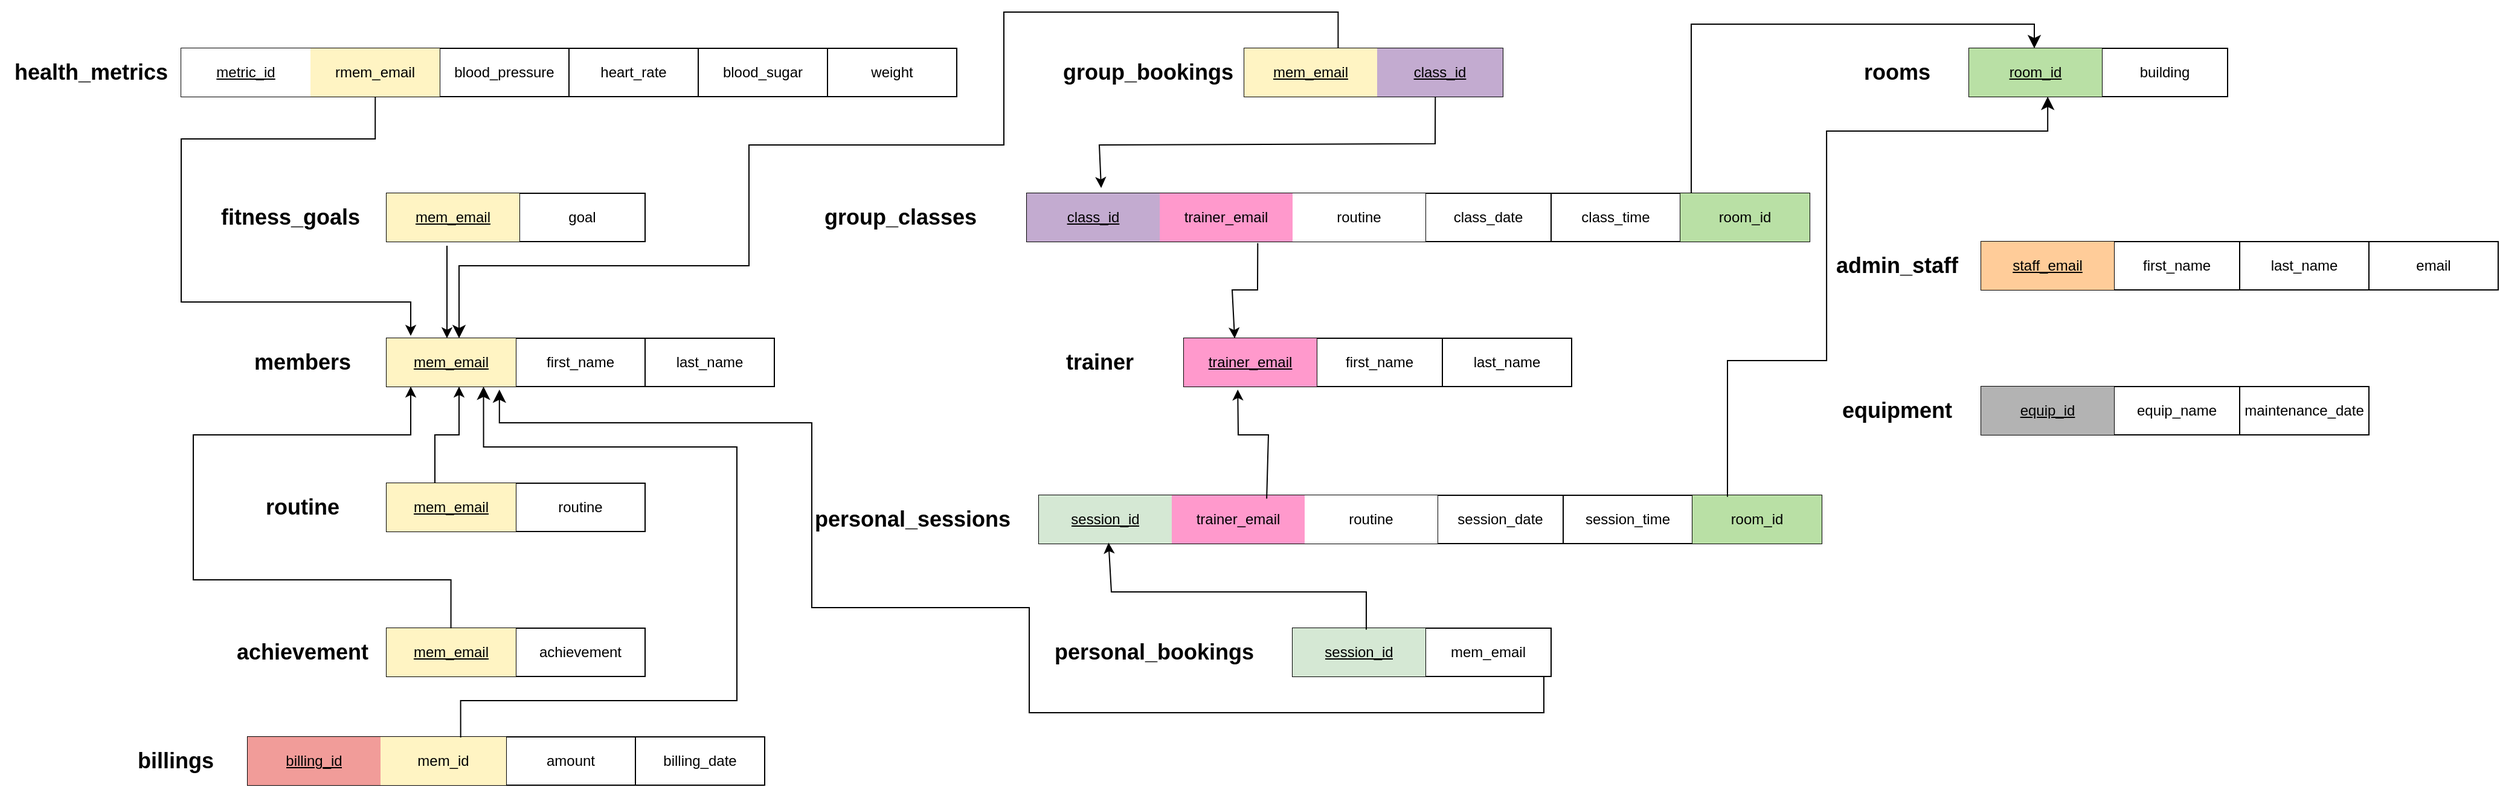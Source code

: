<mxfile version="24.2.3" type="device">
  <diagram name="Page-1" id="NlU0IGjigq2J7Ib-XljO">
    <mxGraphModel dx="2140" dy="1630" grid="1" gridSize="10" guides="1" tooltips="1" connect="1" arrows="1" fold="1" page="1" pageScale="1" pageWidth="850" pageHeight="1100" math="0" shadow="0">
      <root>
        <mxCell id="0" />
        <mxCell id="1" parent="0" />
        <mxCell id="TKDaQTlKowNkifoECcdJ-1" value="" style="shape=table;startSize=0;container=1;collapsible=0;childLayout=tableLayout;" parent="1" vertex="1">
          <mxGeometry x="-520" y="160" width="321" height="40" as="geometry" />
        </mxCell>
        <mxCell id="TKDaQTlKowNkifoECcdJ-2" value="" style="shape=tableRow;horizontal=0;startSize=0;swimlaneHead=0;swimlaneBody=0;strokeColor=inherit;top=0;left=0;bottom=0;right=0;collapsible=0;dropTarget=0;fillColor=none;points=[[0,0.5],[1,0.5]];portConstraint=eastwest;" parent="TKDaQTlKowNkifoECcdJ-1" vertex="1">
          <mxGeometry width="321" height="40" as="geometry" />
        </mxCell>
        <mxCell id="TKDaQTlKowNkifoECcdJ-3" value="&lt;u&gt;mem_email&lt;/u&gt;" style="shape=partialRectangle;html=1;whiteSpace=wrap;connectable=0;strokeColor=inherit;overflow=hidden;fillColor=#FFF4C3;top=0;left=0;bottom=0;right=0;pointerEvents=1;" parent="TKDaQTlKowNkifoECcdJ-2" vertex="1">
          <mxGeometry width="107" height="40" as="geometry">
            <mxRectangle width="107" height="40" as="alternateBounds" />
          </mxGeometry>
        </mxCell>
        <mxCell id="TKDaQTlKowNkifoECcdJ-4" value="first_name" style="shape=partialRectangle;html=1;whiteSpace=wrap;connectable=0;strokeColor=inherit;overflow=hidden;fillColor=none;top=0;left=0;bottom=0;right=0;pointerEvents=1;" parent="TKDaQTlKowNkifoECcdJ-2" vertex="1">
          <mxGeometry x="107" width="107" height="40" as="geometry">
            <mxRectangle width="107" height="40" as="alternateBounds" />
          </mxGeometry>
        </mxCell>
        <mxCell id="TKDaQTlKowNkifoECcdJ-5" value="last_name" style="shape=partialRectangle;html=1;whiteSpace=wrap;connectable=0;strokeColor=inherit;overflow=hidden;fillColor=none;top=0;left=0;bottom=0;right=0;pointerEvents=1;" parent="TKDaQTlKowNkifoECcdJ-2" vertex="1">
          <mxGeometry x="214" width="107" height="40" as="geometry">
            <mxRectangle width="107" height="40" as="alternateBounds" />
          </mxGeometry>
        </mxCell>
        <mxCell id="TKDaQTlKowNkifoECcdJ-8" value="&lt;b&gt;&lt;font style=&quot;font-size: 18px;&quot;&gt;members&lt;/font&gt;&lt;/b&gt;" style="text;html=1;align=center;verticalAlign=middle;resizable=0;points=[];autosize=1;strokeColor=none;fillColor=none;" parent="1" vertex="1">
          <mxGeometry x="-640" y="160" width="100" height="40" as="geometry" />
        </mxCell>
        <mxCell id="TKDaQTlKowNkifoECcdJ-9" value="" style="shape=table;startSize=0;container=1;collapsible=0;childLayout=tableLayout;" parent="1" vertex="1">
          <mxGeometry x="20" y="290" width="648" height="40" as="geometry" />
        </mxCell>
        <mxCell id="TKDaQTlKowNkifoECcdJ-10" value="" style="shape=tableRow;horizontal=0;startSize=0;swimlaneHead=0;swimlaneBody=0;strokeColor=inherit;top=0;left=0;bottom=0;right=0;collapsible=0;dropTarget=0;fillColor=none;points=[[0,0.5],[1,0.5]];portConstraint=eastwest;" parent="TKDaQTlKowNkifoECcdJ-9" vertex="1">
          <mxGeometry width="648" height="40" as="geometry" />
        </mxCell>
        <mxCell id="TKDaQTlKowNkifoECcdJ-11" value="&lt;u&gt;session_id&lt;/u&gt;" style="shape=partialRectangle;html=1;whiteSpace=wrap;connectable=0;strokeColor=inherit;overflow=hidden;fillColor=#D5E8D4;top=0;left=0;bottom=0;right=0;pointerEvents=1;" parent="TKDaQTlKowNkifoECcdJ-10" vertex="1">
          <mxGeometry width="110" height="40" as="geometry">
            <mxRectangle width="110" height="40" as="alternateBounds" />
          </mxGeometry>
        </mxCell>
        <mxCell id="TKDaQTlKowNkifoECcdJ-117" value="trainer_email" style="shape=partialRectangle;html=1;whiteSpace=wrap;connectable=0;strokeColor=inherit;overflow=hidden;fillColor=#FF99CC;top=0;left=0;bottom=0;right=0;pointerEvents=1;" parent="TKDaQTlKowNkifoECcdJ-10" vertex="1">
          <mxGeometry x="110" width="110" height="40" as="geometry">
            <mxRectangle width="110" height="40" as="alternateBounds" />
          </mxGeometry>
        </mxCell>
        <mxCell id="Cli6JqchdRtTzyIgcGxv-2" value="routine" style="shape=partialRectangle;html=1;whiteSpace=wrap;connectable=0;strokeColor=inherit;overflow=hidden;fillColor=#FFFFFF;top=0;left=0;bottom=0;right=0;pointerEvents=1;" vertex="1" parent="TKDaQTlKowNkifoECcdJ-10">
          <mxGeometry x="220" width="110" height="40" as="geometry">
            <mxRectangle width="110" height="40" as="alternateBounds" />
          </mxGeometry>
        </mxCell>
        <mxCell id="TKDaQTlKowNkifoECcdJ-12" value="session_date" style="shape=partialRectangle;html=1;whiteSpace=wrap;connectable=0;strokeColor=inherit;overflow=hidden;fillColor=none;top=0;left=0;bottom=0;right=0;pointerEvents=1;" parent="TKDaQTlKowNkifoECcdJ-10" vertex="1">
          <mxGeometry x="330" width="104" height="40" as="geometry">
            <mxRectangle width="104" height="40" as="alternateBounds" />
          </mxGeometry>
        </mxCell>
        <mxCell id="TKDaQTlKowNkifoECcdJ-13" value="session_time" style="shape=partialRectangle;html=1;whiteSpace=wrap;connectable=0;strokeColor=inherit;overflow=hidden;fillColor=none;top=0;left=0;bottom=0;right=0;pointerEvents=1;" parent="TKDaQTlKowNkifoECcdJ-10" vertex="1">
          <mxGeometry x="434" width="107" height="40" as="geometry">
            <mxRectangle width="107" height="40" as="alternateBounds" />
          </mxGeometry>
        </mxCell>
        <mxCell id="TKDaQTlKowNkifoECcdJ-14" value="room_id" style="shape=partialRectangle;html=1;whiteSpace=wrap;connectable=0;strokeColor=inherit;overflow=hidden;fillColor=#B9E0A5;top=0;left=0;bottom=0;right=0;pointerEvents=1;" parent="TKDaQTlKowNkifoECcdJ-10" vertex="1">
          <mxGeometry x="541" width="107" height="40" as="geometry">
            <mxRectangle width="107" height="40" as="alternateBounds" />
          </mxGeometry>
        </mxCell>
        <mxCell id="TKDaQTlKowNkifoECcdJ-15" value="&lt;span style=&quot;font-size: 18px;&quot;&gt;&lt;b&gt;personal_sessions&lt;/b&gt;&lt;/span&gt;" style="text;html=1;align=center;verticalAlign=middle;resizable=0;points=[];autosize=1;strokeColor=none;fillColor=none;" parent="1" vertex="1">
          <mxGeometry x="-180" y="290" width="190" height="40" as="geometry" />
        </mxCell>
        <mxCell id="TKDaQTlKowNkifoECcdJ-16" value="" style="shape=table;startSize=0;container=1;collapsible=0;childLayout=tableLayout;" parent="1" vertex="1">
          <mxGeometry x="10" y="40" width="648" height="40" as="geometry" />
        </mxCell>
        <mxCell id="TKDaQTlKowNkifoECcdJ-17" value="" style="shape=tableRow;horizontal=0;startSize=0;swimlaneHead=0;swimlaneBody=0;strokeColor=inherit;top=0;left=0;bottom=0;right=0;collapsible=0;dropTarget=0;fillColor=none;points=[[0,0.5],[1,0.5]];portConstraint=eastwest;" parent="TKDaQTlKowNkifoECcdJ-16" vertex="1">
          <mxGeometry width="648" height="40" as="geometry" />
        </mxCell>
        <mxCell id="TKDaQTlKowNkifoECcdJ-18" value="&lt;u&gt;class_id&lt;/u&gt;" style="shape=partialRectangle;html=1;whiteSpace=wrap;connectable=0;strokeColor=inherit;overflow=hidden;fillColor=#C3ABD0;top=0;left=0;bottom=0;right=0;pointerEvents=1;" parent="TKDaQTlKowNkifoECcdJ-17" vertex="1">
          <mxGeometry width="110" height="40" as="geometry">
            <mxRectangle width="110" height="40" as="alternateBounds" />
          </mxGeometry>
        </mxCell>
        <mxCell id="TKDaQTlKowNkifoECcdJ-116" value="trainer_email" style="shape=partialRectangle;html=1;whiteSpace=wrap;connectable=0;strokeColor=inherit;overflow=hidden;fillColor=#FF99CC;top=0;left=0;bottom=0;right=0;pointerEvents=1;" parent="TKDaQTlKowNkifoECcdJ-17" vertex="1">
          <mxGeometry x="110" width="110" height="40" as="geometry">
            <mxRectangle width="110" height="40" as="alternateBounds" />
          </mxGeometry>
        </mxCell>
        <mxCell id="Cli6JqchdRtTzyIgcGxv-1" value="routine" style="shape=partialRectangle;html=1;whiteSpace=wrap;connectable=0;strokeColor=inherit;overflow=hidden;fillColor=#FFFFFF;top=0;left=0;bottom=0;right=0;pointerEvents=1;" vertex="1" parent="TKDaQTlKowNkifoECcdJ-17">
          <mxGeometry x="220" width="110" height="40" as="geometry">
            <mxRectangle width="110" height="40" as="alternateBounds" />
          </mxGeometry>
        </mxCell>
        <mxCell id="TKDaQTlKowNkifoECcdJ-19" value="class_date" style="shape=partialRectangle;html=1;whiteSpace=wrap;connectable=0;strokeColor=inherit;overflow=hidden;fillColor=none;top=0;left=0;bottom=0;right=0;pointerEvents=1;" parent="TKDaQTlKowNkifoECcdJ-17" vertex="1">
          <mxGeometry x="330" width="104" height="40" as="geometry">
            <mxRectangle width="104" height="40" as="alternateBounds" />
          </mxGeometry>
        </mxCell>
        <mxCell id="TKDaQTlKowNkifoECcdJ-20" value="class_time" style="shape=partialRectangle;html=1;whiteSpace=wrap;connectable=0;strokeColor=inherit;overflow=hidden;fillColor=none;top=0;left=0;bottom=0;right=0;pointerEvents=1;" parent="TKDaQTlKowNkifoECcdJ-17" vertex="1">
          <mxGeometry x="434" width="107" height="40" as="geometry">
            <mxRectangle width="107" height="40" as="alternateBounds" />
          </mxGeometry>
        </mxCell>
        <mxCell id="TKDaQTlKowNkifoECcdJ-21" value="room_id" style="shape=partialRectangle;html=1;whiteSpace=wrap;connectable=0;strokeColor=inherit;overflow=hidden;fillColor=#B9E0A5;top=0;left=0;bottom=0;right=0;pointerEvents=1;" parent="TKDaQTlKowNkifoECcdJ-17" vertex="1">
          <mxGeometry x="541" width="107" height="40" as="geometry">
            <mxRectangle width="107" height="40" as="alternateBounds" />
          </mxGeometry>
        </mxCell>
        <mxCell id="TKDaQTlKowNkifoECcdJ-22" value="&lt;span style=&quot;font-size: 18px;&quot;&gt;&lt;b&gt;group_classes&lt;/b&gt;&lt;/span&gt;" style="text;html=1;align=center;verticalAlign=middle;resizable=0;points=[];autosize=1;strokeColor=none;fillColor=none;" parent="1" vertex="1">
          <mxGeometry x="-170" y="40" width="150" height="40" as="geometry" />
        </mxCell>
        <mxCell id="TKDaQTlKowNkifoECcdJ-23" value="" style="shape=table;startSize=0;container=1;collapsible=0;childLayout=tableLayout;" parent="1" vertex="1">
          <mxGeometry x="140" y="160" width="321" height="40" as="geometry" />
        </mxCell>
        <mxCell id="TKDaQTlKowNkifoECcdJ-24" value="" style="shape=tableRow;horizontal=0;startSize=0;swimlaneHead=0;swimlaneBody=0;strokeColor=inherit;top=0;left=0;bottom=0;right=0;collapsible=0;dropTarget=0;fillColor=none;points=[[0,0.5],[1,0.5]];portConstraint=eastwest;" parent="TKDaQTlKowNkifoECcdJ-23" vertex="1">
          <mxGeometry width="321" height="40" as="geometry" />
        </mxCell>
        <mxCell id="TKDaQTlKowNkifoECcdJ-25" value="&lt;u&gt;trainer_email&lt;/u&gt;" style="shape=partialRectangle;html=1;whiteSpace=wrap;connectable=0;strokeColor=inherit;overflow=hidden;fillColor=#FF99CC;top=0;left=0;bottom=0;right=0;pointerEvents=1;" parent="TKDaQTlKowNkifoECcdJ-24" vertex="1">
          <mxGeometry width="110" height="40" as="geometry">
            <mxRectangle width="110" height="40" as="alternateBounds" />
          </mxGeometry>
        </mxCell>
        <mxCell id="TKDaQTlKowNkifoECcdJ-26" value="first_name" style="shape=partialRectangle;html=1;whiteSpace=wrap;connectable=0;strokeColor=inherit;overflow=hidden;fillColor=none;top=0;left=0;bottom=0;right=0;pointerEvents=1;" parent="TKDaQTlKowNkifoECcdJ-24" vertex="1">
          <mxGeometry x="110" width="104" height="40" as="geometry">
            <mxRectangle width="104" height="40" as="alternateBounds" />
          </mxGeometry>
        </mxCell>
        <mxCell id="TKDaQTlKowNkifoECcdJ-27" value="last_name" style="shape=partialRectangle;html=1;whiteSpace=wrap;connectable=0;strokeColor=inherit;overflow=hidden;fillColor=none;top=0;left=0;bottom=0;right=0;pointerEvents=1;" parent="TKDaQTlKowNkifoECcdJ-24" vertex="1">
          <mxGeometry x="214" width="107" height="40" as="geometry">
            <mxRectangle width="107" height="40" as="alternateBounds" />
          </mxGeometry>
        </mxCell>
        <mxCell id="TKDaQTlKowNkifoECcdJ-29" value="&lt;span style=&quot;font-size: 18px;&quot;&gt;&lt;b&gt;trainer&lt;/b&gt;&lt;/span&gt;" style="text;html=1;align=center;verticalAlign=middle;resizable=0;points=[];autosize=1;strokeColor=none;fillColor=none;" parent="1" vertex="1">
          <mxGeometry x="30" y="160" width="80" height="40" as="geometry" />
        </mxCell>
        <mxCell id="TKDaQTlKowNkifoECcdJ-30" value="" style="shape=table;startSize=0;container=1;collapsible=0;childLayout=tableLayout;" parent="1" vertex="1">
          <mxGeometry x="790" y="-80" width="214" height="40" as="geometry" />
        </mxCell>
        <mxCell id="TKDaQTlKowNkifoECcdJ-31" value="" style="shape=tableRow;horizontal=0;startSize=0;swimlaneHead=0;swimlaneBody=0;strokeColor=inherit;top=0;left=0;bottom=0;right=0;collapsible=0;dropTarget=0;fillColor=none;points=[[0,0.5],[1,0.5]];portConstraint=eastwest;" parent="TKDaQTlKowNkifoECcdJ-30" vertex="1">
          <mxGeometry width="214" height="40" as="geometry" />
        </mxCell>
        <mxCell id="TKDaQTlKowNkifoECcdJ-32" value="&lt;u&gt;room_id&lt;/u&gt;" style="shape=partialRectangle;html=1;whiteSpace=wrap;connectable=0;strokeColor=inherit;overflow=hidden;fillColor=#B9E0A5;top=0;left=0;bottom=0;right=0;pointerEvents=1;" parent="TKDaQTlKowNkifoECcdJ-31" vertex="1">
          <mxGeometry width="110" height="40" as="geometry">
            <mxRectangle width="110" height="40" as="alternateBounds" />
          </mxGeometry>
        </mxCell>
        <mxCell id="TKDaQTlKowNkifoECcdJ-33" value="building" style="shape=partialRectangle;html=1;whiteSpace=wrap;connectable=0;strokeColor=inherit;overflow=hidden;fillColor=none;top=0;left=0;bottom=0;right=0;pointerEvents=1;" parent="TKDaQTlKowNkifoECcdJ-31" vertex="1">
          <mxGeometry x="110" width="104" height="40" as="geometry">
            <mxRectangle width="104" height="40" as="alternateBounds" />
          </mxGeometry>
        </mxCell>
        <mxCell id="TKDaQTlKowNkifoECcdJ-36" value="&lt;span style=&quot;font-size: 18px;&quot;&gt;&lt;b&gt;rooms&lt;/b&gt;&lt;/span&gt;" style="text;html=1;align=center;verticalAlign=middle;resizable=0;points=[];autosize=1;strokeColor=none;fillColor=none;" parent="1" vertex="1">
          <mxGeometry x="690" y="-80" width="80" height="40" as="geometry" />
        </mxCell>
        <mxCell id="TKDaQTlKowNkifoECcdJ-37" value="" style="shape=table;startSize=0;container=1;collapsible=0;childLayout=tableLayout;" parent="1" vertex="1">
          <mxGeometry x="800" y="80" width="428" height="40" as="geometry" />
        </mxCell>
        <mxCell id="TKDaQTlKowNkifoECcdJ-38" value="" style="shape=tableRow;horizontal=0;startSize=0;swimlaneHead=0;swimlaneBody=0;strokeColor=inherit;top=0;left=0;bottom=0;right=0;collapsible=0;dropTarget=0;fillColor=none;points=[[0,0.5],[1,0.5]];portConstraint=eastwest;" parent="TKDaQTlKowNkifoECcdJ-37" vertex="1">
          <mxGeometry width="428" height="40" as="geometry" />
        </mxCell>
        <mxCell id="TKDaQTlKowNkifoECcdJ-39" value="&lt;u&gt;staff_email&lt;/u&gt;" style="shape=partialRectangle;html=1;whiteSpace=wrap;connectable=0;strokeColor=inherit;overflow=hidden;fillColor=#FFCC99;top=0;left=0;bottom=0;right=0;pointerEvents=1;" parent="TKDaQTlKowNkifoECcdJ-38" vertex="1">
          <mxGeometry width="110" height="40" as="geometry">
            <mxRectangle width="110" height="40" as="alternateBounds" />
          </mxGeometry>
        </mxCell>
        <mxCell id="TKDaQTlKowNkifoECcdJ-40" value="first_name" style="shape=partialRectangle;html=1;whiteSpace=wrap;connectable=0;strokeColor=inherit;overflow=hidden;fillColor=none;top=0;left=0;bottom=0;right=0;pointerEvents=1;" parent="TKDaQTlKowNkifoECcdJ-38" vertex="1">
          <mxGeometry x="110" width="104" height="40" as="geometry">
            <mxRectangle width="104" height="40" as="alternateBounds" />
          </mxGeometry>
        </mxCell>
        <mxCell id="TKDaQTlKowNkifoECcdJ-41" value="last_name" style="shape=partialRectangle;html=1;whiteSpace=wrap;connectable=0;strokeColor=inherit;overflow=hidden;fillColor=none;top=0;left=0;bottom=0;right=0;pointerEvents=1;" parent="TKDaQTlKowNkifoECcdJ-38" vertex="1">
          <mxGeometry x="214" width="107" height="40" as="geometry">
            <mxRectangle width="107" height="40" as="alternateBounds" />
          </mxGeometry>
        </mxCell>
        <mxCell id="TKDaQTlKowNkifoECcdJ-42" value="email" style="shape=partialRectangle;html=1;whiteSpace=wrap;connectable=0;strokeColor=inherit;overflow=hidden;fillColor=none;top=0;left=0;bottom=0;right=0;pointerEvents=1;" parent="TKDaQTlKowNkifoECcdJ-38" vertex="1">
          <mxGeometry x="321" width="107" height="40" as="geometry">
            <mxRectangle width="107" height="40" as="alternateBounds" />
          </mxGeometry>
        </mxCell>
        <mxCell id="TKDaQTlKowNkifoECcdJ-43" value="&lt;span style=&quot;font-size: 18px;&quot;&gt;&lt;b&gt;admin_staff&lt;/b&gt;&lt;/span&gt;" style="text;html=1;align=center;verticalAlign=middle;resizable=0;points=[];autosize=1;strokeColor=none;fillColor=none;" parent="1" vertex="1">
          <mxGeometry x="670" y="80" width="120" height="40" as="geometry" />
        </mxCell>
        <mxCell id="TKDaQTlKowNkifoECcdJ-44" value="" style="shape=table;startSize=0;container=1;collapsible=0;childLayout=tableLayout;" parent="1" vertex="1">
          <mxGeometry x="800" y="200" width="321" height="40" as="geometry" />
        </mxCell>
        <mxCell id="TKDaQTlKowNkifoECcdJ-45" value="" style="shape=tableRow;horizontal=0;startSize=0;swimlaneHead=0;swimlaneBody=0;strokeColor=inherit;top=0;left=0;bottom=0;right=0;collapsible=0;dropTarget=0;fillColor=none;points=[[0,0.5],[1,0.5]];portConstraint=eastwest;" parent="TKDaQTlKowNkifoECcdJ-44" vertex="1">
          <mxGeometry width="321" height="40" as="geometry" />
        </mxCell>
        <mxCell id="TKDaQTlKowNkifoECcdJ-46" value="&lt;u&gt;equip_id&lt;/u&gt;" style="shape=partialRectangle;html=1;whiteSpace=wrap;connectable=0;strokeColor=inherit;overflow=hidden;fillColor=#B3B3B3;top=0;left=0;bottom=0;right=0;pointerEvents=1;" parent="TKDaQTlKowNkifoECcdJ-45" vertex="1">
          <mxGeometry width="110" height="40" as="geometry">
            <mxRectangle width="110" height="40" as="alternateBounds" />
          </mxGeometry>
        </mxCell>
        <mxCell id="TKDaQTlKowNkifoECcdJ-47" value="equip_name" style="shape=partialRectangle;html=1;whiteSpace=wrap;connectable=0;strokeColor=inherit;overflow=hidden;fillColor=none;top=0;left=0;bottom=0;right=0;pointerEvents=1;" parent="TKDaQTlKowNkifoECcdJ-45" vertex="1">
          <mxGeometry x="110" width="104" height="40" as="geometry">
            <mxRectangle width="104" height="40" as="alternateBounds" />
          </mxGeometry>
        </mxCell>
        <mxCell id="TKDaQTlKowNkifoECcdJ-48" value="maintenance_date" style="shape=partialRectangle;html=1;whiteSpace=wrap;connectable=0;strokeColor=inherit;overflow=hidden;fillColor=none;top=0;left=0;bottom=0;right=0;pointerEvents=1;" parent="TKDaQTlKowNkifoECcdJ-45" vertex="1">
          <mxGeometry x="214" width="107" height="40" as="geometry">
            <mxRectangle width="107" height="40" as="alternateBounds" />
          </mxGeometry>
        </mxCell>
        <mxCell id="TKDaQTlKowNkifoECcdJ-50" value="&lt;span style=&quot;font-size: 18px;&quot;&gt;&lt;b&gt;equipment&lt;/b&gt;&lt;/span&gt;" style="text;html=1;align=center;verticalAlign=middle;resizable=0;points=[];autosize=1;strokeColor=none;fillColor=none;" parent="1" vertex="1">
          <mxGeometry x="675" y="200" width="110" height="40" as="geometry" />
        </mxCell>
        <mxCell id="TKDaQTlKowNkifoECcdJ-51" value="" style="shape=table;startSize=0;container=1;collapsible=0;childLayout=tableLayout;" parent="1" vertex="1">
          <mxGeometry x="-635" y="490" width="428" height="40" as="geometry" />
        </mxCell>
        <mxCell id="TKDaQTlKowNkifoECcdJ-52" value="" style="shape=tableRow;horizontal=0;startSize=0;swimlaneHead=0;swimlaneBody=0;strokeColor=inherit;top=0;left=0;bottom=0;right=0;collapsible=0;dropTarget=0;fillColor=none;points=[[0,0.5],[1,0.5]];portConstraint=eastwest;" parent="TKDaQTlKowNkifoECcdJ-51" vertex="1">
          <mxGeometry width="428" height="40" as="geometry" />
        </mxCell>
        <mxCell id="TKDaQTlKowNkifoECcdJ-53" value="&lt;u&gt;billing_id&lt;/u&gt;" style="shape=partialRectangle;html=1;whiteSpace=wrap;connectable=0;strokeColor=inherit;overflow=hidden;fillColor=#F19C99;top=0;left=0;bottom=0;right=0;pointerEvents=1;" parent="TKDaQTlKowNkifoECcdJ-52" vertex="1">
          <mxGeometry width="110" height="40" as="geometry">
            <mxRectangle width="110" height="40" as="alternateBounds" />
          </mxGeometry>
        </mxCell>
        <mxCell id="TKDaQTlKowNkifoECcdJ-54" value="mem_id" style="shape=partialRectangle;html=1;whiteSpace=wrap;connectable=0;strokeColor=inherit;overflow=hidden;fillColor=#FFF4C3;top=0;left=0;bottom=0;right=0;pointerEvents=1;" parent="TKDaQTlKowNkifoECcdJ-52" vertex="1">
          <mxGeometry x="110" width="104" height="40" as="geometry">
            <mxRectangle width="104" height="40" as="alternateBounds" />
          </mxGeometry>
        </mxCell>
        <mxCell id="TKDaQTlKowNkifoECcdJ-55" value="amount" style="shape=partialRectangle;html=1;whiteSpace=wrap;connectable=0;strokeColor=inherit;overflow=hidden;fillColor=none;top=0;left=0;bottom=0;right=0;pointerEvents=1;" parent="TKDaQTlKowNkifoECcdJ-52" vertex="1">
          <mxGeometry x="214" width="107" height="40" as="geometry">
            <mxRectangle width="107" height="40" as="alternateBounds" />
          </mxGeometry>
        </mxCell>
        <mxCell id="TKDaQTlKowNkifoECcdJ-56" value="billing_date" style="shape=partialRectangle;html=1;whiteSpace=wrap;connectable=0;strokeColor=inherit;overflow=hidden;fillColor=none;top=0;left=0;bottom=0;right=0;pointerEvents=1;" parent="TKDaQTlKowNkifoECcdJ-52" vertex="1">
          <mxGeometry x="321" width="107" height="40" as="geometry">
            <mxRectangle width="107" height="40" as="alternateBounds" />
          </mxGeometry>
        </mxCell>
        <mxCell id="TKDaQTlKowNkifoECcdJ-57" value="&lt;span style=&quot;font-size: 18px;&quot;&gt;&lt;b&gt;billings&lt;/b&gt;&lt;/span&gt;" style="text;html=1;align=center;verticalAlign=middle;resizable=0;points=[];autosize=1;strokeColor=none;fillColor=none;" parent="1" vertex="1">
          <mxGeometry x="-740" y="490" width="90" height="40" as="geometry" />
        </mxCell>
        <mxCell id="TKDaQTlKowNkifoECcdJ-64" value="&lt;span style=&quot;font-size: 18px;&quot;&gt;&lt;b&gt;health_metrics&lt;/b&gt;&lt;/span&gt;" style="text;html=1;align=center;verticalAlign=middle;resizable=0;points=[];autosize=1;strokeColor=none;fillColor=none;" parent="1" vertex="1">
          <mxGeometry x="-840" y="-80" width="150" height="40" as="geometry" />
        </mxCell>
        <mxCell id="TKDaQTlKowNkifoECcdJ-65" value="" style="shape=table;startSize=0;container=1;collapsible=0;childLayout=tableLayout;" parent="1" vertex="1">
          <mxGeometry x="-520" y="40" width="214" height="40" as="geometry" />
        </mxCell>
        <mxCell id="TKDaQTlKowNkifoECcdJ-66" value="" style="shape=tableRow;horizontal=0;startSize=0;swimlaneHead=0;swimlaneBody=0;strokeColor=inherit;top=0;left=0;bottom=0;right=0;collapsible=0;dropTarget=0;fillColor=none;points=[[0,0.5],[1,0.5]];portConstraint=eastwest;" parent="TKDaQTlKowNkifoECcdJ-65" vertex="1">
          <mxGeometry width="214" height="40" as="geometry" />
        </mxCell>
        <mxCell id="TKDaQTlKowNkifoECcdJ-67" value="&lt;u&gt;mem_email&lt;/u&gt;" style="shape=partialRectangle;html=1;whiteSpace=wrap;connectable=0;strokeColor=inherit;overflow=hidden;fillColor=#FFF4C3;top=0;left=0;bottom=0;right=0;pointerEvents=1;" parent="TKDaQTlKowNkifoECcdJ-66" vertex="1">
          <mxGeometry width="110" height="40" as="geometry">
            <mxRectangle width="110" height="40" as="alternateBounds" />
          </mxGeometry>
        </mxCell>
        <mxCell id="TKDaQTlKowNkifoECcdJ-68" value="goal" style="shape=partialRectangle;html=1;whiteSpace=wrap;connectable=0;strokeColor=inherit;overflow=hidden;fillColor=none;top=0;left=0;bottom=0;right=0;pointerEvents=1;" parent="TKDaQTlKowNkifoECcdJ-66" vertex="1">
          <mxGeometry x="110" width="104" height="40" as="geometry">
            <mxRectangle width="104" height="40" as="alternateBounds" />
          </mxGeometry>
        </mxCell>
        <mxCell id="TKDaQTlKowNkifoECcdJ-71" value="&lt;span style=&quot;font-size: 18px;&quot;&gt;&lt;b&gt;fitness_goals&lt;/b&gt;&lt;/span&gt;" style="text;html=1;align=center;verticalAlign=middle;resizable=0;points=[];autosize=1;strokeColor=none;fillColor=none;" parent="1" vertex="1">
          <mxGeometry x="-670" y="40" width="140" height="40" as="geometry" />
        </mxCell>
        <mxCell id="TKDaQTlKowNkifoECcdJ-74" value="" style="shape=table;startSize=0;container=1;collapsible=0;childLayout=tableLayout;" parent="1" vertex="1">
          <mxGeometry x="-520" y="280" width="214" height="40" as="geometry" />
        </mxCell>
        <mxCell id="TKDaQTlKowNkifoECcdJ-75" value="" style="shape=tableRow;horizontal=0;startSize=0;swimlaneHead=0;swimlaneBody=0;strokeColor=inherit;top=0;left=0;bottom=0;right=0;collapsible=0;dropTarget=0;fillColor=none;points=[[0,0.5],[1,0.5]];portConstraint=eastwest;" parent="TKDaQTlKowNkifoECcdJ-74" vertex="1">
          <mxGeometry width="214" height="40" as="geometry" />
        </mxCell>
        <mxCell id="TKDaQTlKowNkifoECcdJ-76" value="&lt;u&gt;mem_email&lt;/u&gt;" style="shape=partialRectangle;html=1;whiteSpace=wrap;connectable=0;strokeColor=inherit;overflow=hidden;fillColor=#FFF4C3;top=0;left=0;bottom=0;right=0;pointerEvents=1;" parent="TKDaQTlKowNkifoECcdJ-75" vertex="1">
          <mxGeometry width="107" height="40" as="geometry">
            <mxRectangle width="107" height="40" as="alternateBounds" />
          </mxGeometry>
        </mxCell>
        <mxCell id="TKDaQTlKowNkifoECcdJ-77" value="routine" style="shape=partialRectangle;html=1;whiteSpace=wrap;connectable=0;strokeColor=inherit;overflow=hidden;fillColor=none;top=0;left=0;bottom=0;right=0;pointerEvents=1;" parent="TKDaQTlKowNkifoECcdJ-75" vertex="1">
          <mxGeometry x="107" width="107" height="40" as="geometry">
            <mxRectangle width="107" height="40" as="alternateBounds" />
          </mxGeometry>
        </mxCell>
        <mxCell id="TKDaQTlKowNkifoECcdJ-79" value="&lt;span style=&quot;font-size: 18px;&quot;&gt;&lt;b&gt;routine&lt;/b&gt;&lt;/span&gt;" style="text;html=1;align=center;verticalAlign=middle;resizable=0;points=[];autosize=1;strokeColor=none;fillColor=none;" parent="1" vertex="1">
          <mxGeometry x="-630" y="280" width="80" height="40" as="geometry" />
        </mxCell>
        <mxCell id="TKDaQTlKowNkifoECcdJ-80" value="" style="shape=table;startSize=0;container=1;collapsible=0;childLayout=tableLayout;" parent="1" vertex="1">
          <mxGeometry x="-520" y="400" width="214" height="40" as="geometry" />
        </mxCell>
        <mxCell id="TKDaQTlKowNkifoECcdJ-81" value="" style="shape=tableRow;horizontal=0;startSize=0;swimlaneHead=0;swimlaneBody=0;strokeColor=inherit;top=0;left=0;bottom=0;right=0;collapsible=0;dropTarget=0;fillColor=none;points=[[0,0.5],[1,0.5]];portConstraint=eastwest;" parent="TKDaQTlKowNkifoECcdJ-80" vertex="1">
          <mxGeometry width="214" height="40" as="geometry" />
        </mxCell>
        <mxCell id="TKDaQTlKowNkifoECcdJ-82" value="&lt;u&gt;mem_email&lt;/u&gt;" style="shape=partialRectangle;html=1;whiteSpace=wrap;connectable=0;strokeColor=inherit;overflow=hidden;fillColor=#FFF4C3;top=0;left=0;bottom=0;right=0;pointerEvents=1;" parent="TKDaQTlKowNkifoECcdJ-81" vertex="1">
          <mxGeometry width="107" height="40" as="geometry">
            <mxRectangle width="107" height="40" as="alternateBounds" />
          </mxGeometry>
        </mxCell>
        <mxCell id="TKDaQTlKowNkifoECcdJ-83" value="achievement" style="shape=partialRectangle;html=1;whiteSpace=wrap;connectable=0;strokeColor=inherit;overflow=hidden;fillColor=none;top=0;left=0;bottom=0;right=0;pointerEvents=1;" parent="TKDaQTlKowNkifoECcdJ-81" vertex="1">
          <mxGeometry x="107" width="107" height="40" as="geometry">
            <mxRectangle width="107" height="40" as="alternateBounds" />
          </mxGeometry>
        </mxCell>
        <mxCell id="TKDaQTlKowNkifoECcdJ-85" value="&lt;span style=&quot;font-size: 18px;&quot;&gt;&lt;b&gt;achievement&lt;/b&gt;&lt;/span&gt;" style="text;html=1;align=center;verticalAlign=middle;resizable=0;points=[];autosize=1;strokeColor=none;fillColor=none;" parent="1" vertex="1">
          <mxGeometry x="-655" y="400" width="130" height="40" as="geometry" />
        </mxCell>
        <mxCell id="TKDaQTlKowNkifoECcdJ-92" style="edgeStyle=orthogonalEdgeStyle;rounded=0;orthogonalLoop=1;jettySize=auto;html=1;exitX=0.18;exitY=0.061;exitDx=0;exitDy=0;exitPerimeter=0;" parent="1" edge="1">
          <mxGeometry relative="1" as="geometry">
            <mxPoint x="-529.36" y="-40.0" as="sourcePoint" />
            <mxPoint x="-500" y="158" as="targetPoint" />
            <Array as="points">
              <mxPoint x="-529" y="-5" />
              <mxPoint x="-690" y="-5" />
              <mxPoint x="-690" y="130" />
              <mxPoint x="-500" y="130" />
              <mxPoint x="-500" y="158" />
            </Array>
          </mxGeometry>
        </mxCell>
        <mxCell id="TKDaQTlKowNkifoECcdJ-89" value="" style="endArrow=classic;html=1;rounded=0;exitX=0.273;exitY=1.061;exitDx=0;exitDy=0;exitPerimeter=0;entryX=0.273;entryY=-0.025;entryDx=0;entryDy=0;entryPerimeter=0;" parent="1" edge="1">
          <mxGeometry width="50" height="50" relative="1" as="geometry">
            <mxPoint x="-469.997" y="83.44" as="sourcePoint" />
            <mxPoint x="-469.997" y="160.0" as="targetPoint" />
          </mxGeometry>
        </mxCell>
        <mxCell id="TKDaQTlKowNkifoECcdJ-93" style="edgeStyle=orthogonalEdgeStyle;rounded=0;orthogonalLoop=1;jettySize=auto;html=1;" parent="1" source="TKDaQTlKowNkifoECcdJ-75" target="TKDaQTlKowNkifoECcdJ-2" edge="1">
          <mxGeometry relative="1" as="geometry">
            <Array as="points">
              <mxPoint x="-480" y="240" />
              <mxPoint x="-460" y="240" />
            </Array>
          </mxGeometry>
        </mxCell>
        <mxCell id="TKDaQTlKowNkifoECcdJ-94" style="edgeStyle=orthogonalEdgeStyle;rounded=0;orthogonalLoop=1;jettySize=auto;html=1;exitX=0.249;exitY=0.004;exitDx=0;exitDy=0;exitPerimeter=0;" parent="1" source="TKDaQTlKowNkifoECcdJ-81" target="TKDaQTlKowNkifoECcdJ-2" edge="1">
          <mxGeometry relative="1" as="geometry">
            <Array as="points">
              <mxPoint x="-467" y="360" />
              <mxPoint x="-680" y="360" />
              <mxPoint x="-680" y="240" />
              <mxPoint x="-500" y="240" />
            </Array>
          </mxGeometry>
        </mxCell>
        <mxCell id="TKDaQTlKowNkifoECcdJ-101" value="" style="shape=table;startSize=0;container=1;collapsible=0;childLayout=tableLayout;" parent="1" vertex="1">
          <mxGeometry x="190" y="-80" width="214" height="40" as="geometry" />
        </mxCell>
        <mxCell id="TKDaQTlKowNkifoECcdJ-102" value="" style="shape=tableRow;horizontal=0;startSize=0;swimlaneHead=0;swimlaneBody=0;strokeColor=inherit;top=0;left=0;bottom=0;right=0;collapsible=0;dropTarget=0;fillColor=none;points=[[0,0.5],[1,0.5]];portConstraint=eastwest;" parent="TKDaQTlKowNkifoECcdJ-101" vertex="1">
          <mxGeometry width="214" height="40" as="geometry" />
        </mxCell>
        <mxCell id="TKDaQTlKowNkifoECcdJ-103" value="&lt;u&gt;mem_email&lt;/u&gt;" style="shape=partialRectangle;html=1;whiteSpace=wrap;connectable=0;strokeColor=inherit;overflow=hidden;fillColor=#FFF4C3;top=0;left=0;bottom=0;right=0;pointerEvents=1;" parent="TKDaQTlKowNkifoECcdJ-102" vertex="1">
          <mxGeometry width="110" height="40" as="geometry">
            <mxRectangle width="110" height="40" as="alternateBounds" />
          </mxGeometry>
        </mxCell>
        <mxCell id="TKDaQTlKowNkifoECcdJ-104" value="&lt;u&gt;class_id&lt;/u&gt;" style="shape=partialRectangle;html=1;whiteSpace=wrap;connectable=0;strokeColor=inherit;overflow=hidden;fillColor=#C3ABD0;top=0;left=0;bottom=0;right=0;pointerEvents=1;" parent="TKDaQTlKowNkifoECcdJ-102" vertex="1">
          <mxGeometry x="110" width="104" height="40" as="geometry">
            <mxRectangle width="104" height="40" as="alternateBounds" />
          </mxGeometry>
        </mxCell>
        <mxCell id="TKDaQTlKowNkifoECcdJ-106" value="&lt;span style=&quot;font-size: 18px;&quot;&gt;&lt;b&gt;group_bookings&lt;/b&gt;&lt;/span&gt;" style="text;html=1;align=center;verticalAlign=middle;resizable=0;points=[];autosize=1;strokeColor=none;fillColor=none;" parent="1" vertex="1">
          <mxGeometry x="30" y="-80" width="160" height="40" as="geometry" />
        </mxCell>
        <mxCell id="TKDaQTlKowNkifoECcdJ-110" value="" style="shape=table;startSize=0;container=1;collapsible=0;childLayout=tableLayout;" parent="1" vertex="1">
          <mxGeometry x="230" y="400" width="214" height="40" as="geometry" />
        </mxCell>
        <mxCell id="TKDaQTlKowNkifoECcdJ-111" value="" style="shape=tableRow;horizontal=0;startSize=0;swimlaneHead=0;swimlaneBody=0;strokeColor=inherit;top=0;left=0;bottom=0;right=0;collapsible=0;dropTarget=0;fillColor=none;points=[[0,0.5],[1,0.5]];portConstraint=eastwest;" parent="TKDaQTlKowNkifoECcdJ-110" vertex="1">
          <mxGeometry width="214" height="40" as="geometry" />
        </mxCell>
        <mxCell id="TKDaQTlKowNkifoECcdJ-112" value="&lt;u&gt;session_id&lt;/u&gt;" style="shape=partialRectangle;html=1;whiteSpace=wrap;connectable=0;strokeColor=inherit;overflow=hidden;fillColor=#D5E8D4;top=0;left=0;bottom=0;right=0;pointerEvents=1;" parent="TKDaQTlKowNkifoECcdJ-111" vertex="1">
          <mxGeometry width="110" height="40" as="geometry">
            <mxRectangle width="110" height="40" as="alternateBounds" />
          </mxGeometry>
        </mxCell>
        <mxCell id="TKDaQTlKowNkifoECcdJ-113" value="mem_email" style="shape=partialRectangle;html=1;whiteSpace=wrap;connectable=0;strokeColor=inherit;overflow=hidden;fillColor=none;top=0;left=0;bottom=0;right=0;pointerEvents=1;" parent="TKDaQTlKowNkifoECcdJ-111" vertex="1">
          <mxGeometry x="110" width="104" height="40" as="geometry">
            <mxRectangle width="104" height="40" as="alternateBounds" />
          </mxGeometry>
        </mxCell>
        <mxCell id="TKDaQTlKowNkifoECcdJ-114" value="&lt;span style=&quot;font-size: 18px;&quot;&gt;&lt;b&gt;personal_bookings&lt;/b&gt;&lt;/span&gt;" style="text;html=1;align=center;verticalAlign=middle;resizable=0;points=[];autosize=1;strokeColor=none;fillColor=none;" parent="1" vertex="1">
          <mxGeometry x="20" y="400" width="190" height="40" as="geometry" />
        </mxCell>
        <mxCell id="TKDaQTlKowNkifoECcdJ-119" value="" style="endArrow=classic;html=1;rounded=0;entryX=0.139;entryY=1.061;entryDx=0;entryDy=0;entryPerimeter=0;exitX=0.291;exitY=0.068;exitDx=0;exitDy=0;exitPerimeter=0;" parent="1" source="TKDaQTlKowNkifoECcdJ-10" target="TKDaQTlKowNkifoECcdJ-24" edge="1">
          <mxGeometry width="50" height="50" relative="1" as="geometry">
            <mxPoint x="-30" y="150" as="sourcePoint" />
            <mxPoint x="20" y="100" as="targetPoint" />
            <Array as="points">
              <mxPoint x="210" y="240" />
              <mxPoint x="185" y="240" />
            </Array>
          </mxGeometry>
        </mxCell>
        <mxCell id="TKDaQTlKowNkifoECcdJ-121" value="" style="endArrow=classic;html=1;rounded=0;entryX=0.131;entryY=0.004;entryDx=0;entryDy=0;entryPerimeter=0;exitX=0.295;exitY=1.032;exitDx=0;exitDy=0;exitPerimeter=0;" parent="1" source="TKDaQTlKowNkifoECcdJ-17" target="TKDaQTlKowNkifoECcdJ-24" edge="1">
          <mxGeometry width="50" height="50" relative="1" as="geometry">
            <mxPoint x="-30" y="150" as="sourcePoint" />
            <mxPoint x="20" y="100" as="targetPoint" />
            <Array as="points">
              <mxPoint x="201" y="120" />
              <mxPoint x="180" y="120" />
            </Array>
          </mxGeometry>
        </mxCell>
        <mxCell id="TKDaQTlKowNkifoECcdJ-122" value="" style="endArrow=classic;html=1;rounded=0;entryX=0.095;entryY=-0.111;entryDx=0;entryDy=0;entryPerimeter=0;exitX=0.739;exitY=1.004;exitDx=0;exitDy=0;exitPerimeter=0;" parent="1" source="TKDaQTlKowNkifoECcdJ-102" target="TKDaQTlKowNkifoECcdJ-17" edge="1">
          <mxGeometry width="50" height="50" relative="1" as="geometry">
            <mxPoint x="343" y="-40" as="sourcePoint" />
            <mxPoint x="290" y="39" as="targetPoint" />
            <Array as="points">
              <mxPoint x="348" y="-1" />
              <mxPoint x="70" />
            </Array>
          </mxGeometry>
        </mxCell>
        <mxCell id="TKDaQTlKowNkifoECcdJ-123" value="" style="endArrow=classic;html=1;rounded=0;exitX=0.285;exitY=0.032;exitDx=0;exitDy=0;exitPerimeter=0;entryX=0.089;entryY=0.982;entryDx=0;entryDy=0;entryPerimeter=0;" parent="1" source="TKDaQTlKowNkifoECcdJ-111" target="TKDaQTlKowNkifoECcdJ-10" edge="1">
          <mxGeometry width="50" height="50" relative="1" as="geometry">
            <mxPoint x="-30" y="150" as="sourcePoint" />
            <mxPoint x="20" y="100" as="targetPoint" />
            <Array as="points">
              <mxPoint x="291" y="370" />
              <mxPoint x="80" y="370" />
            </Array>
          </mxGeometry>
        </mxCell>
        <mxCell id="TKDaQTlKowNkifoECcdJ-124" value="" style="edgeStyle=segmentEdgeStyle;endArrow=classic;html=1;curved=0;rounded=0;endSize=8;startSize=8;entryX=0.248;entryY=0.004;entryDx=0;entryDy=0;entryPerimeter=0;" parent="1" edge="1">
          <mxGeometry width="50" height="50" relative="1" as="geometry">
            <mxPoint x="267.7" y="-80" as="sourcePoint" />
            <mxPoint x="-459.982" y="160.0" as="targetPoint" />
            <Array as="points">
              <mxPoint x="268" y="-110" />
              <mxPoint x="-9" y="-110" />
              <mxPoint x="-9" />
              <mxPoint x="-220" />
              <mxPoint x="-220" y="100" />
              <mxPoint x="-460" y="100" />
            </Array>
          </mxGeometry>
        </mxCell>
        <mxCell id="TKDaQTlKowNkifoECcdJ-125" value="" style="edgeStyle=segmentEdgeStyle;endArrow=classic;html=1;curved=0;rounded=0;endSize=8;startSize=8;entryX=0.291;entryY=1.061;entryDx=0;entryDy=0;entryPerimeter=0;" parent="1" source="TKDaQTlKowNkifoECcdJ-111" target="TKDaQTlKowNkifoECcdJ-2" edge="1">
          <mxGeometry width="50" height="50" relative="1" as="geometry">
            <mxPoint x="437.654" y="467.72" as="sourcePoint" />
            <mxPoint x="-424.999" y="230" as="targetPoint" />
            <Array as="points">
              <mxPoint x="438" y="470" />
              <mxPoint x="12" y="470" />
              <mxPoint x="12" y="383" />
              <mxPoint x="-168" y="383" />
              <mxPoint x="-168" y="230" />
              <mxPoint x="-427" y="230" />
            </Array>
          </mxGeometry>
        </mxCell>
        <mxCell id="TKDaQTlKowNkifoECcdJ-131" value="" style="edgeStyle=segmentEdgeStyle;endArrow=classic;html=1;curved=0;rounded=0;endSize=8;startSize=8;" parent="1" source="TKDaQTlKowNkifoECcdJ-17" target="TKDaQTlKowNkifoECcdJ-31" edge="1">
          <mxGeometry width="50" height="50" relative="1" as="geometry">
            <mxPoint x="680" y="-10" as="sourcePoint" />
            <mxPoint x="510" y="180" as="targetPoint" />
            <Array as="points">
              <mxPoint x="560" y="-100" />
              <mxPoint x="844" y="-100" />
            </Array>
          </mxGeometry>
        </mxCell>
        <mxCell id="TKDaQTlKowNkifoECcdJ-132" value="" style="edgeStyle=segmentEdgeStyle;endArrow=classic;html=1;curved=0;rounded=0;endSize=8;startSize=8;exitX=0.907;exitY=0.068;exitDx=0;exitDy=0;exitPerimeter=0;entryX=0.248;entryY=1.036;entryDx=0;entryDy=0;entryPerimeter=0;" parent="1" edge="1">
          <mxGeometry width="50" height="50" relative="1" as="geometry">
            <mxPoint x="589.996" y="291.28" as="sourcePoint" />
            <mxPoint x="855.102" y="-40.0" as="targetPoint" />
            <Array as="points">
              <mxPoint x="590.03" y="178.56" />
              <mxPoint x="672.03" y="178.56" />
              <mxPoint x="672.03" y="-11.44" />
              <mxPoint x="855.03" y="-11.44" />
            </Array>
          </mxGeometry>
        </mxCell>
        <mxCell id="TKDaQTlKowNkifoECcdJ-135" value="" style="edgeStyle=segmentEdgeStyle;endArrow=classic;html=1;curved=0;rounded=0;endSize=8;startSize=8;entryX=0.25;entryY=1;entryDx=0;entryDy=0;exitX=0.412;exitY=0.011;exitDx=0;exitDy=0;exitPerimeter=0;" parent="1" source="TKDaQTlKowNkifoECcdJ-52" target="TKDaQTlKowNkifoECcdJ-1" edge="1">
          <mxGeometry width="50" height="50" relative="1" as="geometry">
            <mxPoint x="-10" y="340" as="sourcePoint" />
            <mxPoint x="40" y="290" as="targetPoint" />
            <Array as="points">
              <mxPoint x="-459" y="460" />
              <mxPoint x="-230" y="460" />
              <mxPoint x="-230" y="250" />
              <mxPoint x="-440" y="250" />
            </Array>
          </mxGeometry>
        </mxCell>
        <mxCell id="TKDaQTlKowNkifoECcdJ-58" value="" style="shape=table;startSize=0;container=1;collapsible=0;childLayout=tableLayout;" parent="1" vertex="1">
          <mxGeometry x="-690" y="-80" width="642" height="40" as="geometry" />
        </mxCell>
        <mxCell id="TKDaQTlKowNkifoECcdJ-59" value="" style="shape=tableRow;horizontal=0;startSize=0;swimlaneHead=0;swimlaneBody=0;strokeColor=inherit;top=0;left=0;bottom=0;right=0;collapsible=0;dropTarget=0;fillColor=none;points=[[0,0.5],[1,0.5]];portConstraint=eastwest;" parent="TKDaQTlKowNkifoECcdJ-58" vertex="1">
          <mxGeometry width="642" height="40" as="geometry" />
        </mxCell>
        <mxCell id="BnvUHIMAj6Ek2cRoKaDF-1" value="&lt;u&gt;metric_id&lt;/u&gt;" style="shape=partialRectangle;html=1;whiteSpace=wrap;connectable=0;strokeColor=inherit;overflow=hidden;fillColor=#FFFFFF;top=0;left=0;bottom=0;right=0;pointerEvents=1;" parent="TKDaQTlKowNkifoECcdJ-59" vertex="1">
          <mxGeometry width="107" height="40" as="geometry">
            <mxRectangle width="107" height="40" as="alternateBounds" />
          </mxGeometry>
        </mxCell>
        <mxCell id="TKDaQTlKowNkifoECcdJ-60" value="rmem_email" style="shape=partialRectangle;html=1;whiteSpace=wrap;connectable=0;strokeColor=inherit;overflow=hidden;fillColor=#FFF4C3;top=0;left=0;bottom=0;right=0;pointerEvents=1;" parent="TKDaQTlKowNkifoECcdJ-59" vertex="1">
          <mxGeometry x="107" width="107" height="40" as="geometry">
            <mxRectangle width="107" height="40" as="alternateBounds" />
          </mxGeometry>
        </mxCell>
        <mxCell id="TKDaQTlKowNkifoECcdJ-61" value="blood_pressure" style="shape=partialRectangle;html=1;whiteSpace=wrap;connectable=0;strokeColor=inherit;overflow=hidden;fillColor=none;top=0;left=0;bottom=0;right=0;pointerEvents=1;" parent="TKDaQTlKowNkifoECcdJ-59" vertex="1">
          <mxGeometry x="214" width="107" height="40" as="geometry">
            <mxRectangle width="107" height="40" as="alternateBounds" />
          </mxGeometry>
        </mxCell>
        <mxCell id="TKDaQTlKowNkifoECcdJ-62" value="heart_rate" style="shape=partialRectangle;html=1;whiteSpace=wrap;connectable=0;strokeColor=inherit;overflow=hidden;fillColor=none;top=0;left=0;bottom=0;right=0;pointerEvents=1;" parent="TKDaQTlKowNkifoECcdJ-59" vertex="1">
          <mxGeometry x="321" width="107" height="40" as="geometry">
            <mxRectangle width="107" height="40" as="alternateBounds" />
          </mxGeometry>
        </mxCell>
        <mxCell id="TKDaQTlKowNkifoECcdJ-86" value="blood_sugar" style="shape=partialRectangle;html=1;whiteSpace=wrap;connectable=0;strokeColor=inherit;overflow=hidden;fillColor=none;top=0;left=0;bottom=0;right=0;pointerEvents=1;" parent="TKDaQTlKowNkifoECcdJ-59" vertex="1">
          <mxGeometry x="428" width="107" height="40" as="geometry">
            <mxRectangle width="107" height="40" as="alternateBounds" />
          </mxGeometry>
        </mxCell>
        <mxCell id="TKDaQTlKowNkifoECcdJ-87" value="weight" style="shape=partialRectangle;html=1;whiteSpace=wrap;connectable=0;strokeColor=inherit;overflow=hidden;fillColor=none;top=0;left=0;bottom=0;right=0;pointerEvents=1;" parent="TKDaQTlKowNkifoECcdJ-59" vertex="1">
          <mxGeometry x="535" width="107" height="40" as="geometry">
            <mxRectangle width="107" height="40" as="alternateBounds" />
          </mxGeometry>
        </mxCell>
      </root>
    </mxGraphModel>
  </diagram>
</mxfile>
